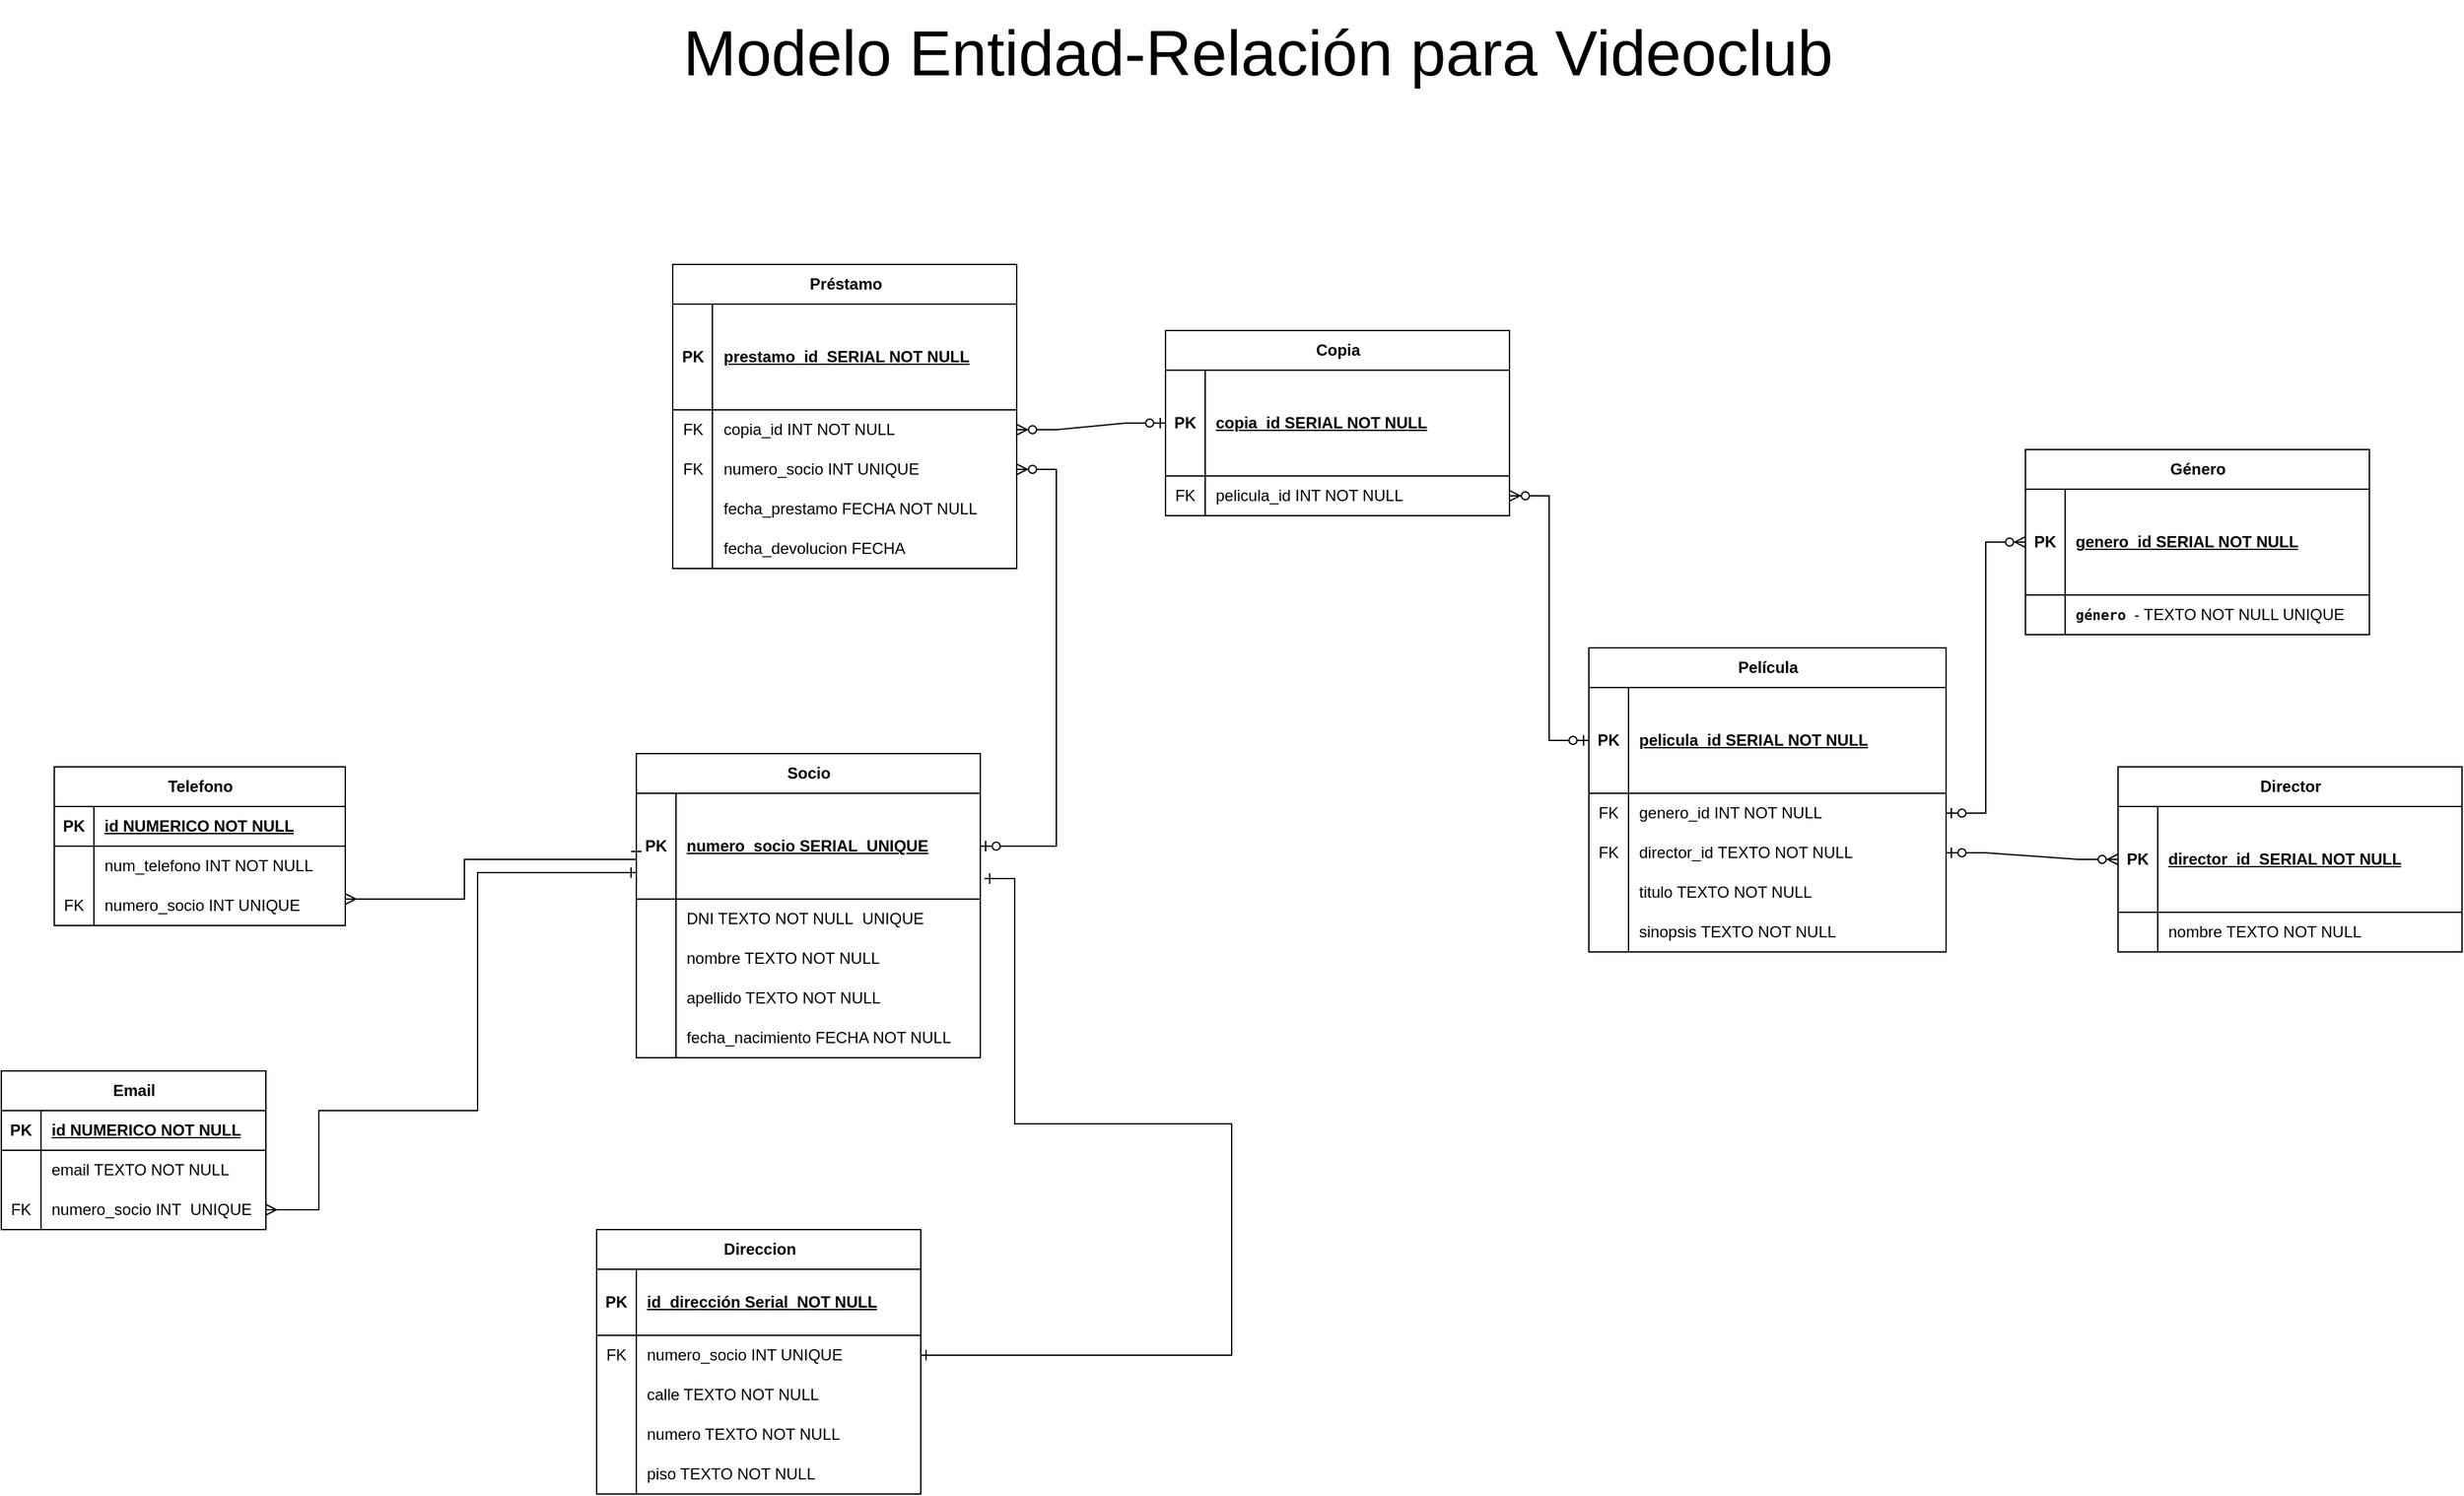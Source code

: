 <mxfile version="23.1.5" type="device">
  <diagram name="Página-1" id="TKEIu5hUBgyX-HI3wV9b">
    <mxGraphModel dx="2093" dy="1613" grid="1" gridSize="10" guides="1" tooltips="1" connect="1" arrows="1" fold="1" page="1" pageScale="1" pageWidth="980" pageHeight="690" math="0" shadow="0">
      <root>
        <mxCell id="0" />
        <mxCell id="1" parent="0" />
        <mxCell id="HiPH0nGpohAQIVjPt-Dl-215" value="Direccion" style="shape=table;startSize=30;container=1;collapsible=1;childLayout=tableLayout;fixedRows=1;rowLines=0;fontStyle=1;align=center;resizeLast=1;html=1;movable=1;resizable=1;rotatable=1;deletable=1;editable=1;locked=0;connectable=1;" vertex="1" parent="1">
          <mxGeometry x="490" y="900" width="245" height="200" as="geometry" />
        </mxCell>
        <mxCell id="HiPH0nGpohAQIVjPt-Dl-216" value="" style="shape=tableRow;horizontal=0;startSize=0;swimlaneHead=0;swimlaneBody=0;fillColor=none;collapsible=0;dropTarget=0;points=[[0,0.5],[1,0.5]];portConstraint=eastwest;top=0;left=0;right=0;bottom=1;" vertex="1" parent="HiPH0nGpohAQIVjPt-Dl-215">
          <mxGeometry y="30" width="245" height="50" as="geometry" />
        </mxCell>
        <mxCell id="HiPH0nGpohAQIVjPt-Dl-217" value="PK" style="shape=partialRectangle;connectable=0;fillColor=none;top=0;left=0;bottom=0;right=0;fontStyle=1;overflow=hidden;whiteSpace=wrap;html=1;" vertex="1" parent="HiPH0nGpohAQIVjPt-Dl-216">
          <mxGeometry width="30" height="50" as="geometry">
            <mxRectangle width="30" height="50" as="alternateBounds" />
          </mxGeometry>
        </mxCell>
        <mxCell id="HiPH0nGpohAQIVjPt-Dl-218" value="id_dirección Serial&amp;nbsp; NOT NULL" style="shape=partialRectangle;connectable=0;fillColor=none;top=0;left=0;bottom=0;right=0;align=left;spacingLeft=6;fontStyle=5;overflow=hidden;whiteSpace=wrap;html=1;" vertex="1" parent="HiPH0nGpohAQIVjPt-Dl-216">
          <mxGeometry x="30" width="215" height="50" as="geometry">
            <mxRectangle width="215" height="50" as="alternateBounds" />
          </mxGeometry>
        </mxCell>
        <mxCell id="HiPH0nGpohAQIVjPt-Dl-219" value="" style="shape=tableRow;horizontal=0;startSize=0;swimlaneHead=0;swimlaneBody=0;fillColor=none;collapsible=0;dropTarget=0;points=[[0,0.5],[1,0.5]];portConstraint=eastwest;top=0;left=0;right=0;bottom=0;" vertex="1" parent="HiPH0nGpohAQIVjPt-Dl-215">
          <mxGeometry y="80" width="245" height="30" as="geometry" />
        </mxCell>
        <mxCell id="HiPH0nGpohAQIVjPt-Dl-220" value="FK" style="shape=partialRectangle;connectable=0;fillColor=none;top=0;left=0;bottom=0;right=0;editable=1;overflow=hidden;whiteSpace=wrap;html=1;" vertex="1" parent="HiPH0nGpohAQIVjPt-Dl-219">
          <mxGeometry width="30" height="30" as="geometry">
            <mxRectangle width="30" height="30" as="alternateBounds" />
          </mxGeometry>
        </mxCell>
        <mxCell id="HiPH0nGpohAQIVjPt-Dl-221" value="numero_socio INT UNIQUE" style="shape=partialRectangle;connectable=0;fillColor=none;top=0;left=0;bottom=0;right=0;align=left;spacingLeft=6;overflow=hidden;whiteSpace=wrap;html=1;" vertex="1" parent="HiPH0nGpohAQIVjPt-Dl-219">
          <mxGeometry x="30" width="215" height="30" as="geometry">
            <mxRectangle width="215" height="30" as="alternateBounds" />
          </mxGeometry>
        </mxCell>
        <mxCell id="HiPH0nGpohAQIVjPt-Dl-222" value="" style="shape=tableRow;horizontal=0;startSize=0;swimlaneHead=0;swimlaneBody=0;fillColor=none;collapsible=0;dropTarget=0;points=[[0,0.5],[1,0.5]];portConstraint=eastwest;top=0;left=0;right=0;bottom=0;" vertex="1" parent="HiPH0nGpohAQIVjPt-Dl-215">
          <mxGeometry y="110" width="245" height="30" as="geometry" />
        </mxCell>
        <mxCell id="HiPH0nGpohAQIVjPt-Dl-223" value="" style="shape=partialRectangle;connectable=0;fillColor=none;top=0;left=0;bottom=0;right=0;editable=1;overflow=hidden;whiteSpace=wrap;html=1;" vertex="1" parent="HiPH0nGpohAQIVjPt-Dl-222">
          <mxGeometry width="30" height="30" as="geometry">
            <mxRectangle width="30" height="30" as="alternateBounds" />
          </mxGeometry>
        </mxCell>
        <mxCell id="HiPH0nGpohAQIVjPt-Dl-224" value="calle TEXTO NOT NULL" style="shape=partialRectangle;connectable=0;fillColor=none;top=0;left=0;bottom=0;right=0;align=left;spacingLeft=6;overflow=hidden;whiteSpace=wrap;html=1;" vertex="1" parent="HiPH0nGpohAQIVjPt-Dl-222">
          <mxGeometry x="30" width="215" height="30" as="geometry">
            <mxRectangle width="215" height="30" as="alternateBounds" />
          </mxGeometry>
        </mxCell>
        <mxCell id="HiPH0nGpohAQIVjPt-Dl-225" value="" style="shape=tableRow;horizontal=0;startSize=0;swimlaneHead=0;swimlaneBody=0;fillColor=none;collapsible=0;dropTarget=0;points=[[0,0.5],[1,0.5]];portConstraint=eastwest;top=0;left=0;right=0;bottom=0;" vertex="1" parent="HiPH0nGpohAQIVjPt-Dl-215">
          <mxGeometry y="140" width="245" height="30" as="geometry" />
        </mxCell>
        <mxCell id="HiPH0nGpohAQIVjPt-Dl-226" value="" style="shape=partialRectangle;connectable=0;fillColor=none;top=0;left=0;bottom=0;right=0;editable=1;overflow=hidden;whiteSpace=wrap;html=1;" vertex="1" parent="HiPH0nGpohAQIVjPt-Dl-225">
          <mxGeometry width="30" height="30" as="geometry">
            <mxRectangle width="30" height="30" as="alternateBounds" />
          </mxGeometry>
        </mxCell>
        <mxCell id="HiPH0nGpohAQIVjPt-Dl-227" value="numero TEXTO NOT NULL" style="shape=partialRectangle;connectable=0;fillColor=none;top=0;left=0;bottom=0;right=0;align=left;spacingLeft=6;overflow=hidden;whiteSpace=wrap;html=1;" vertex="1" parent="HiPH0nGpohAQIVjPt-Dl-225">
          <mxGeometry x="30" width="215" height="30" as="geometry">
            <mxRectangle width="215" height="30" as="alternateBounds" />
          </mxGeometry>
        </mxCell>
        <mxCell id="HiPH0nGpohAQIVjPt-Dl-228" value="" style="shape=tableRow;horizontal=0;startSize=0;swimlaneHead=0;swimlaneBody=0;fillColor=none;collapsible=0;dropTarget=0;points=[[0,0.5],[1,0.5]];portConstraint=eastwest;top=0;left=0;right=0;bottom=0;" vertex="1" parent="HiPH0nGpohAQIVjPt-Dl-215">
          <mxGeometry y="170" width="245" height="30" as="geometry" />
        </mxCell>
        <mxCell id="HiPH0nGpohAQIVjPt-Dl-229" value="" style="shape=partialRectangle;connectable=0;fillColor=none;top=0;left=0;bottom=0;right=0;editable=1;overflow=hidden;whiteSpace=wrap;html=1;" vertex="1" parent="HiPH0nGpohAQIVjPt-Dl-228">
          <mxGeometry width="30" height="30" as="geometry">
            <mxRectangle width="30" height="30" as="alternateBounds" />
          </mxGeometry>
        </mxCell>
        <mxCell id="HiPH0nGpohAQIVjPt-Dl-230" value="piso TEXTO NOT NULL" style="shape=partialRectangle;connectable=0;fillColor=none;top=0;left=0;bottom=0;right=0;align=left;spacingLeft=6;overflow=hidden;whiteSpace=wrap;html=1;" vertex="1" parent="HiPH0nGpohAQIVjPt-Dl-228">
          <mxGeometry x="30" width="215" height="30" as="geometry">
            <mxRectangle width="215" height="30" as="alternateBounds" />
          </mxGeometry>
        </mxCell>
        <mxCell id="HiPH0nGpohAQIVjPt-Dl-231" value="Película" style="shape=table;startSize=30;container=1;collapsible=1;childLayout=tableLayout;fixedRows=1;rowLines=0;fontStyle=1;align=center;resizeLast=1;html=1;" vertex="1" parent="1">
          <mxGeometry x="1240" y="460" width="270" height="230" as="geometry" />
        </mxCell>
        <mxCell id="HiPH0nGpohAQIVjPt-Dl-232" value="" style="shape=tableRow;horizontal=0;startSize=0;swimlaneHead=0;swimlaneBody=0;fillColor=none;collapsible=0;dropTarget=0;points=[[0,0.5],[1,0.5]];portConstraint=eastwest;top=0;left=0;right=0;bottom=1;" vertex="1" parent="HiPH0nGpohAQIVjPt-Dl-231">
          <mxGeometry y="30" width="270" height="80" as="geometry" />
        </mxCell>
        <mxCell id="HiPH0nGpohAQIVjPt-Dl-233" value="PK" style="shape=partialRectangle;connectable=0;fillColor=none;top=0;left=0;bottom=0;right=0;fontStyle=1;overflow=hidden;whiteSpace=wrap;html=1;" vertex="1" parent="HiPH0nGpohAQIVjPt-Dl-232">
          <mxGeometry width="30" height="80" as="geometry">
            <mxRectangle width="30" height="80" as="alternateBounds" />
          </mxGeometry>
        </mxCell>
        <mxCell id="HiPH0nGpohAQIVjPt-Dl-234" value="pelicula_id&amp;nbsp;SERIAL NOT NULL" style="shape=partialRectangle;connectable=0;fillColor=none;top=0;left=0;bottom=0;right=0;align=left;spacingLeft=6;fontStyle=5;overflow=hidden;whiteSpace=wrap;html=1;" vertex="1" parent="HiPH0nGpohAQIVjPt-Dl-232">
          <mxGeometry x="30" width="240" height="80" as="geometry">
            <mxRectangle width="240" height="80" as="alternateBounds" />
          </mxGeometry>
        </mxCell>
        <mxCell id="HiPH0nGpohAQIVjPt-Dl-235" value="" style="shape=tableRow;horizontal=0;startSize=0;swimlaneHead=0;swimlaneBody=0;fillColor=none;collapsible=0;dropTarget=0;points=[[0,0.5],[1,0.5]];portConstraint=eastwest;top=0;left=0;right=0;bottom=0;" vertex="1" parent="HiPH0nGpohAQIVjPt-Dl-231">
          <mxGeometry y="110" width="270" height="30" as="geometry" />
        </mxCell>
        <mxCell id="HiPH0nGpohAQIVjPt-Dl-236" value="FK" style="shape=partialRectangle;connectable=0;fillColor=none;top=0;left=0;bottom=0;right=0;editable=1;overflow=hidden;whiteSpace=wrap;html=1;" vertex="1" parent="HiPH0nGpohAQIVjPt-Dl-235">
          <mxGeometry width="30" height="30" as="geometry">
            <mxRectangle width="30" height="30" as="alternateBounds" />
          </mxGeometry>
        </mxCell>
        <mxCell id="HiPH0nGpohAQIVjPt-Dl-237" value="genero_id INT NOT NULL&amp;nbsp;" style="shape=partialRectangle;connectable=0;fillColor=none;top=0;left=0;bottom=0;right=0;align=left;spacingLeft=6;overflow=hidden;whiteSpace=wrap;html=1;" vertex="1" parent="HiPH0nGpohAQIVjPt-Dl-235">
          <mxGeometry x="30" width="240" height="30" as="geometry">
            <mxRectangle width="240" height="30" as="alternateBounds" />
          </mxGeometry>
        </mxCell>
        <mxCell id="HiPH0nGpohAQIVjPt-Dl-238" value="" style="shape=tableRow;horizontal=0;startSize=0;swimlaneHead=0;swimlaneBody=0;fillColor=none;collapsible=0;dropTarget=0;points=[[0,0.5],[1,0.5]];portConstraint=eastwest;top=0;left=0;right=0;bottom=0;" vertex="1" parent="HiPH0nGpohAQIVjPt-Dl-231">
          <mxGeometry y="140" width="270" height="30" as="geometry" />
        </mxCell>
        <mxCell id="HiPH0nGpohAQIVjPt-Dl-239" value="FK" style="shape=partialRectangle;connectable=0;fillColor=none;top=0;left=0;bottom=0;right=0;editable=1;overflow=hidden;whiteSpace=wrap;html=1;" vertex="1" parent="HiPH0nGpohAQIVjPt-Dl-238">
          <mxGeometry width="30" height="30" as="geometry">
            <mxRectangle width="30" height="30" as="alternateBounds" />
          </mxGeometry>
        </mxCell>
        <mxCell id="HiPH0nGpohAQIVjPt-Dl-240" value="director_id&amp;nbsp;TEXTO NOT NULL" style="shape=partialRectangle;connectable=0;fillColor=none;top=0;left=0;bottom=0;right=0;align=left;spacingLeft=6;overflow=hidden;whiteSpace=wrap;html=1;" vertex="1" parent="HiPH0nGpohAQIVjPt-Dl-238">
          <mxGeometry x="30" width="240" height="30" as="geometry">
            <mxRectangle width="240" height="30" as="alternateBounds" />
          </mxGeometry>
        </mxCell>
        <mxCell id="HiPH0nGpohAQIVjPt-Dl-241" value="" style="shape=tableRow;horizontal=0;startSize=0;swimlaneHead=0;swimlaneBody=0;fillColor=none;collapsible=0;dropTarget=0;points=[[0,0.5],[1,0.5]];portConstraint=eastwest;top=0;left=0;right=0;bottom=0;" vertex="1" parent="HiPH0nGpohAQIVjPt-Dl-231">
          <mxGeometry y="170" width="270" height="30" as="geometry" />
        </mxCell>
        <mxCell id="HiPH0nGpohAQIVjPt-Dl-242" value="" style="shape=partialRectangle;connectable=0;fillColor=none;top=0;left=0;bottom=0;right=0;editable=1;overflow=hidden;whiteSpace=wrap;html=1;" vertex="1" parent="HiPH0nGpohAQIVjPt-Dl-241">
          <mxGeometry width="30" height="30" as="geometry">
            <mxRectangle width="30" height="30" as="alternateBounds" />
          </mxGeometry>
        </mxCell>
        <mxCell id="HiPH0nGpohAQIVjPt-Dl-243" value="titulo TEXTO NOT NULL" style="shape=partialRectangle;connectable=0;fillColor=none;top=0;left=0;bottom=0;right=0;align=left;spacingLeft=6;overflow=hidden;whiteSpace=wrap;html=1;" vertex="1" parent="HiPH0nGpohAQIVjPt-Dl-241">
          <mxGeometry x="30" width="240" height="30" as="geometry">
            <mxRectangle width="240" height="30" as="alternateBounds" />
          </mxGeometry>
        </mxCell>
        <mxCell id="HiPH0nGpohAQIVjPt-Dl-323" value="" style="shape=tableRow;horizontal=0;startSize=0;swimlaneHead=0;swimlaneBody=0;fillColor=none;collapsible=0;dropTarget=0;points=[[0,0.5],[1,0.5]];portConstraint=eastwest;top=0;left=0;right=0;bottom=0;" vertex="1" parent="HiPH0nGpohAQIVjPt-Dl-231">
          <mxGeometry y="200" width="270" height="30" as="geometry" />
        </mxCell>
        <mxCell id="HiPH0nGpohAQIVjPt-Dl-324" value="" style="shape=partialRectangle;connectable=0;fillColor=none;top=0;left=0;bottom=0;right=0;editable=1;overflow=hidden;whiteSpace=wrap;html=1;" vertex="1" parent="HiPH0nGpohAQIVjPt-Dl-323">
          <mxGeometry width="30" height="30" as="geometry">
            <mxRectangle width="30" height="30" as="alternateBounds" />
          </mxGeometry>
        </mxCell>
        <mxCell id="HiPH0nGpohAQIVjPt-Dl-325" value="sinopsis&amp;nbsp;TEXTO NOT NULL" style="shape=partialRectangle;connectable=0;fillColor=none;top=0;left=0;bottom=0;right=0;align=left;spacingLeft=6;overflow=hidden;whiteSpace=wrap;html=1;" vertex="1" parent="HiPH0nGpohAQIVjPt-Dl-323">
          <mxGeometry x="30" width="240" height="30" as="geometry">
            <mxRectangle width="240" height="30" as="alternateBounds" />
          </mxGeometry>
        </mxCell>
        <mxCell id="HiPH0nGpohAQIVjPt-Dl-244" value="Copia" style="shape=table;startSize=30;container=1;collapsible=1;childLayout=tableLayout;fixedRows=1;rowLines=0;fontStyle=1;align=center;resizeLast=1;html=1;" vertex="1" parent="1">
          <mxGeometry x="920" y="220" width="260" height="140" as="geometry" />
        </mxCell>
        <mxCell id="HiPH0nGpohAQIVjPt-Dl-245" value="" style="shape=tableRow;horizontal=0;startSize=0;swimlaneHead=0;swimlaneBody=0;fillColor=none;collapsible=0;dropTarget=0;points=[[0,0.5],[1,0.5]];portConstraint=eastwest;top=0;left=0;right=0;bottom=1;" vertex="1" parent="HiPH0nGpohAQIVjPt-Dl-244">
          <mxGeometry y="30" width="260" height="80" as="geometry" />
        </mxCell>
        <mxCell id="HiPH0nGpohAQIVjPt-Dl-246" value="PK" style="shape=partialRectangle;connectable=0;fillColor=none;top=0;left=0;bottom=0;right=0;fontStyle=1;overflow=hidden;whiteSpace=wrap;html=1;" vertex="1" parent="HiPH0nGpohAQIVjPt-Dl-245">
          <mxGeometry width="30" height="80" as="geometry">
            <mxRectangle width="30" height="80" as="alternateBounds" />
          </mxGeometry>
        </mxCell>
        <mxCell id="HiPH0nGpohAQIVjPt-Dl-247" value="copia_id SERIAL NOT NULL" style="shape=partialRectangle;connectable=0;fillColor=none;top=0;left=0;bottom=0;right=0;align=left;spacingLeft=6;fontStyle=5;overflow=hidden;whiteSpace=wrap;html=1;" vertex="1" parent="HiPH0nGpohAQIVjPt-Dl-245">
          <mxGeometry x="30" width="230" height="80" as="geometry">
            <mxRectangle width="230" height="80" as="alternateBounds" />
          </mxGeometry>
        </mxCell>
        <mxCell id="HiPH0nGpohAQIVjPt-Dl-248" value="" style="shape=tableRow;horizontal=0;startSize=0;swimlaneHead=0;swimlaneBody=0;fillColor=none;collapsible=0;dropTarget=0;points=[[0,0.5],[1,0.5]];portConstraint=eastwest;top=0;left=0;right=0;bottom=0;" vertex="1" parent="HiPH0nGpohAQIVjPt-Dl-244">
          <mxGeometry y="110" width="260" height="30" as="geometry" />
        </mxCell>
        <mxCell id="HiPH0nGpohAQIVjPt-Dl-249" value="FK" style="shape=partialRectangle;connectable=0;fillColor=none;top=0;left=0;bottom=0;right=0;editable=1;overflow=hidden;whiteSpace=wrap;html=1;" vertex="1" parent="HiPH0nGpohAQIVjPt-Dl-248">
          <mxGeometry width="30" height="30" as="geometry">
            <mxRectangle width="30" height="30" as="alternateBounds" />
          </mxGeometry>
        </mxCell>
        <mxCell id="HiPH0nGpohAQIVjPt-Dl-250" value="pelicula_id INT NOT NULL" style="shape=partialRectangle;connectable=0;fillColor=none;top=0;left=0;bottom=0;right=0;align=left;spacingLeft=6;overflow=hidden;whiteSpace=wrap;html=1;" vertex="1" parent="HiPH0nGpohAQIVjPt-Dl-248">
          <mxGeometry x="30" width="230" height="30" as="geometry">
            <mxRectangle width="230" height="30" as="alternateBounds" />
          </mxGeometry>
        </mxCell>
        <mxCell id="HiPH0nGpohAQIVjPt-Dl-257" value="Préstamo" style="shape=table;startSize=30;container=1;collapsible=1;childLayout=tableLayout;fixedRows=1;rowLines=0;fontStyle=1;align=center;resizeLast=1;html=1;" vertex="1" parent="1">
          <mxGeometry x="547.5" y="170" width="260" height="230" as="geometry" />
        </mxCell>
        <mxCell id="HiPH0nGpohAQIVjPt-Dl-258" value="" style="shape=tableRow;horizontal=0;startSize=0;swimlaneHead=0;swimlaneBody=0;fillColor=none;collapsible=0;dropTarget=0;points=[[0,0.5],[1,0.5]];portConstraint=eastwest;top=0;left=0;right=0;bottom=1;" vertex="1" parent="HiPH0nGpohAQIVjPt-Dl-257">
          <mxGeometry y="30" width="260" height="80" as="geometry" />
        </mxCell>
        <mxCell id="HiPH0nGpohAQIVjPt-Dl-259" value="PK" style="shape=partialRectangle;connectable=0;fillColor=none;top=0;left=0;bottom=0;right=0;fontStyle=1;overflow=hidden;whiteSpace=wrap;html=1;" vertex="1" parent="HiPH0nGpohAQIVjPt-Dl-258">
          <mxGeometry width="30" height="80" as="geometry">
            <mxRectangle width="30" height="80" as="alternateBounds" />
          </mxGeometry>
        </mxCell>
        <mxCell id="HiPH0nGpohAQIVjPt-Dl-260" value="prestamo_id&amp;nbsp; SERIAL NOT NULL" style="shape=partialRectangle;connectable=0;fillColor=none;top=0;left=0;bottom=0;right=0;align=left;spacingLeft=6;fontStyle=5;overflow=hidden;whiteSpace=wrap;html=1;" vertex="1" parent="HiPH0nGpohAQIVjPt-Dl-258">
          <mxGeometry x="30" width="230" height="80" as="geometry">
            <mxRectangle width="230" height="80" as="alternateBounds" />
          </mxGeometry>
        </mxCell>
        <mxCell id="HiPH0nGpohAQIVjPt-Dl-261" value="" style="shape=tableRow;horizontal=0;startSize=0;swimlaneHead=0;swimlaneBody=0;fillColor=none;collapsible=0;dropTarget=0;points=[[0,0.5],[1,0.5]];portConstraint=eastwest;top=0;left=0;right=0;bottom=0;" vertex="1" parent="HiPH0nGpohAQIVjPt-Dl-257">
          <mxGeometry y="110" width="260" height="30" as="geometry" />
        </mxCell>
        <mxCell id="HiPH0nGpohAQIVjPt-Dl-262" value="FK" style="shape=partialRectangle;connectable=0;fillColor=none;top=0;left=0;bottom=0;right=0;editable=1;overflow=hidden;whiteSpace=wrap;html=1;" vertex="1" parent="HiPH0nGpohAQIVjPt-Dl-261">
          <mxGeometry width="30" height="30" as="geometry">
            <mxRectangle width="30" height="30" as="alternateBounds" />
          </mxGeometry>
        </mxCell>
        <mxCell id="HiPH0nGpohAQIVjPt-Dl-263" value="copia_id&amp;nbsp;INT NOT NULL&amp;nbsp;" style="shape=partialRectangle;connectable=0;fillColor=none;top=0;left=0;bottom=0;right=0;align=left;spacingLeft=6;overflow=hidden;whiteSpace=wrap;html=1;" vertex="1" parent="HiPH0nGpohAQIVjPt-Dl-261">
          <mxGeometry x="30" width="230" height="30" as="geometry">
            <mxRectangle width="230" height="30" as="alternateBounds" />
          </mxGeometry>
        </mxCell>
        <mxCell id="HiPH0nGpohAQIVjPt-Dl-264" value="" style="shape=tableRow;horizontal=0;startSize=0;swimlaneHead=0;swimlaneBody=0;fillColor=none;collapsible=0;dropTarget=0;points=[[0,0.5],[1,0.5]];portConstraint=eastwest;top=0;left=0;right=0;bottom=0;" vertex="1" parent="HiPH0nGpohAQIVjPt-Dl-257">
          <mxGeometry y="140" width="260" height="30" as="geometry" />
        </mxCell>
        <mxCell id="HiPH0nGpohAQIVjPt-Dl-265" value="FK" style="shape=partialRectangle;connectable=0;fillColor=none;top=0;left=0;bottom=0;right=0;editable=1;overflow=hidden;whiteSpace=wrap;html=1;" vertex="1" parent="HiPH0nGpohAQIVjPt-Dl-264">
          <mxGeometry width="30" height="30" as="geometry">
            <mxRectangle width="30" height="30" as="alternateBounds" />
          </mxGeometry>
        </mxCell>
        <mxCell id="HiPH0nGpohAQIVjPt-Dl-266" value="numero_socio INT UNIQUE" style="shape=partialRectangle;connectable=0;fillColor=none;top=0;left=0;bottom=0;right=0;align=left;spacingLeft=6;overflow=hidden;whiteSpace=wrap;html=1;" vertex="1" parent="HiPH0nGpohAQIVjPt-Dl-264">
          <mxGeometry x="30" width="230" height="30" as="geometry">
            <mxRectangle width="230" height="30" as="alternateBounds" />
          </mxGeometry>
        </mxCell>
        <mxCell id="HiPH0nGpohAQIVjPt-Dl-267" value="" style="shape=tableRow;horizontal=0;startSize=0;swimlaneHead=0;swimlaneBody=0;fillColor=none;collapsible=0;dropTarget=0;points=[[0,0.5],[1,0.5]];portConstraint=eastwest;top=0;left=0;right=0;bottom=0;" vertex="1" parent="HiPH0nGpohAQIVjPt-Dl-257">
          <mxGeometry y="170" width="260" height="30" as="geometry" />
        </mxCell>
        <mxCell id="HiPH0nGpohAQIVjPt-Dl-268" value="" style="shape=partialRectangle;connectable=0;fillColor=none;top=0;left=0;bottom=0;right=0;editable=1;overflow=hidden;whiteSpace=wrap;html=1;" vertex="1" parent="HiPH0nGpohAQIVjPt-Dl-267">
          <mxGeometry width="30" height="30" as="geometry">
            <mxRectangle width="30" height="30" as="alternateBounds" />
          </mxGeometry>
        </mxCell>
        <mxCell id="HiPH0nGpohAQIVjPt-Dl-269" value="fecha_prestamo FECHA NOT NULL&amp;nbsp;" style="shape=partialRectangle;connectable=0;fillColor=none;top=0;left=0;bottom=0;right=0;align=left;spacingLeft=6;overflow=hidden;whiteSpace=wrap;html=1;" vertex="1" parent="HiPH0nGpohAQIVjPt-Dl-267">
          <mxGeometry x="30" width="230" height="30" as="geometry">
            <mxRectangle width="230" height="30" as="alternateBounds" />
          </mxGeometry>
        </mxCell>
        <mxCell id="HiPH0nGpohAQIVjPt-Dl-335" value="" style="shape=tableRow;horizontal=0;startSize=0;swimlaneHead=0;swimlaneBody=0;fillColor=none;collapsible=0;dropTarget=0;points=[[0,0.5],[1,0.5]];portConstraint=eastwest;top=0;left=0;right=0;bottom=0;" vertex="1" parent="HiPH0nGpohAQIVjPt-Dl-257">
          <mxGeometry y="200" width="260" height="30" as="geometry" />
        </mxCell>
        <mxCell id="HiPH0nGpohAQIVjPt-Dl-336" value="" style="shape=partialRectangle;connectable=0;fillColor=none;top=0;left=0;bottom=0;right=0;editable=1;overflow=hidden;whiteSpace=wrap;html=1;" vertex="1" parent="HiPH0nGpohAQIVjPt-Dl-335">
          <mxGeometry width="30" height="30" as="geometry">
            <mxRectangle width="30" height="30" as="alternateBounds" />
          </mxGeometry>
        </mxCell>
        <mxCell id="HiPH0nGpohAQIVjPt-Dl-337" value="fecha_devolucion FECHA&amp;nbsp;&amp;nbsp;" style="shape=partialRectangle;connectable=0;fillColor=none;top=0;left=0;bottom=0;right=0;align=left;spacingLeft=6;overflow=hidden;whiteSpace=wrap;html=1;" vertex="1" parent="HiPH0nGpohAQIVjPt-Dl-335">
          <mxGeometry x="30" width="230" height="30" as="geometry">
            <mxRectangle width="230" height="30" as="alternateBounds" />
          </mxGeometry>
        </mxCell>
        <mxCell id="HiPH0nGpohAQIVjPt-Dl-270" value="Género" style="shape=table;startSize=30;container=1;collapsible=1;childLayout=tableLayout;fixedRows=1;rowLines=0;fontStyle=1;align=center;resizeLast=1;html=1;rotation=0;" vertex="1" parent="1">
          <mxGeometry x="1570" y="310" width="260" height="140" as="geometry" />
        </mxCell>
        <mxCell id="HiPH0nGpohAQIVjPt-Dl-271" value="" style="shape=tableRow;horizontal=0;startSize=0;swimlaneHead=0;swimlaneBody=0;fillColor=none;collapsible=0;dropTarget=0;points=[[0,0.5],[1,0.5]];portConstraint=eastwest;top=0;left=0;right=0;bottom=1;" vertex="1" parent="HiPH0nGpohAQIVjPt-Dl-270">
          <mxGeometry y="30" width="260" height="80" as="geometry" />
        </mxCell>
        <mxCell id="HiPH0nGpohAQIVjPt-Dl-272" value="PK" style="shape=partialRectangle;connectable=0;fillColor=none;top=0;left=0;bottom=0;right=0;fontStyle=1;overflow=hidden;whiteSpace=wrap;html=1;" vertex="1" parent="HiPH0nGpohAQIVjPt-Dl-271">
          <mxGeometry width="30" height="80" as="geometry">
            <mxRectangle width="30" height="80" as="alternateBounds" />
          </mxGeometry>
        </mxCell>
        <mxCell id="HiPH0nGpohAQIVjPt-Dl-273" value="genero_id SERIAL NOT NULL" style="shape=partialRectangle;connectable=0;fillColor=none;top=0;left=0;bottom=0;right=0;align=left;spacingLeft=6;fontStyle=5;overflow=hidden;whiteSpace=wrap;html=1;" vertex="1" parent="HiPH0nGpohAQIVjPt-Dl-271">
          <mxGeometry x="30" width="230" height="80" as="geometry">
            <mxRectangle width="230" height="80" as="alternateBounds" />
          </mxGeometry>
        </mxCell>
        <mxCell id="HiPH0nGpohAQIVjPt-Dl-274" value="" style="shape=tableRow;horizontal=0;startSize=0;swimlaneHead=0;swimlaneBody=0;fillColor=none;collapsible=0;dropTarget=0;points=[[0,0.5],[1,0.5]];portConstraint=eastwest;top=0;left=0;right=0;bottom=0;" vertex="1" parent="HiPH0nGpohAQIVjPt-Dl-270">
          <mxGeometry y="110" width="260" height="30" as="geometry" />
        </mxCell>
        <mxCell id="HiPH0nGpohAQIVjPt-Dl-275" value="" style="shape=partialRectangle;connectable=0;fillColor=none;top=0;left=0;bottom=0;right=0;editable=1;overflow=hidden;whiteSpace=wrap;html=1;" vertex="1" parent="HiPH0nGpohAQIVjPt-Dl-274">
          <mxGeometry width="30" height="30" as="geometry">
            <mxRectangle width="30" height="30" as="alternateBounds" />
          </mxGeometry>
        </mxCell>
        <mxCell id="HiPH0nGpohAQIVjPt-Dl-276" value="&lt;font face=&quot;Söhne Mono, Monaco, Andale Mono, Ubuntu Mono, monospace&quot; color=&quot;#0d0d0d&quot;&gt;&lt;span style=&quot;font-size: 10.5px; background-color: rgb(255, 255, 255);&quot;&gt;&lt;b&gt;género&amp;nbsp;&lt;/b&gt;&lt;/span&gt;&lt;/font&gt;- TEXTO NOT NULL UNIQUE" style="shape=partialRectangle;connectable=0;fillColor=none;top=0;left=0;bottom=0;right=0;align=left;spacingLeft=6;overflow=hidden;whiteSpace=wrap;html=1;" vertex="1" parent="HiPH0nGpohAQIVjPt-Dl-274">
          <mxGeometry x="30" width="230" height="30" as="geometry">
            <mxRectangle width="230" height="30" as="alternateBounds" />
          </mxGeometry>
        </mxCell>
        <mxCell id="HiPH0nGpohAQIVjPt-Dl-284" value="Director" style="shape=table;startSize=30;container=1;collapsible=1;childLayout=tableLayout;fixedRows=1;rowLines=0;fontStyle=1;align=center;resizeLast=1;html=1;" vertex="1" parent="1">
          <mxGeometry x="1640" y="550" width="260" height="140" as="geometry" />
        </mxCell>
        <mxCell id="HiPH0nGpohAQIVjPt-Dl-285" value="" style="shape=tableRow;horizontal=0;startSize=0;swimlaneHead=0;swimlaneBody=0;fillColor=none;collapsible=0;dropTarget=0;points=[[0,0.5],[1,0.5]];portConstraint=eastwest;top=0;left=0;right=0;bottom=1;" vertex="1" parent="HiPH0nGpohAQIVjPt-Dl-284">
          <mxGeometry y="30" width="260" height="80" as="geometry" />
        </mxCell>
        <mxCell id="HiPH0nGpohAQIVjPt-Dl-286" value="PK" style="shape=partialRectangle;connectable=0;fillColor=none;top=0;left=0;bottom=0;right=0;fontStyle=1;overflow=hidden;whiteSpace=wrap;html=1;" vertex="1" parent="HiPH0nGpohAQIVjPt-Dl-285">
          <mxGeometry width="30" height="80" as="geometry">
            <mxRectangle width="30" height="80" as="alternateBounds" />
          </mxGeometry>
        </mxCell>
        <mxCell id="HiPH0nGpohAQIVjPt-Dl-287" value="director_id&amp;nbsp; SERIAL NOT NULL" style="shape=partialRectangle;connectable=0;fillColor=none;top=0;left=0;bottom=0;right=0;align=left;spacingLeft=6;fontStyle=5;overflow=hidden;whiteSpace=wrap;html=1;" vertex="1" parent="HiPH0nGpohAQIVjPt-Dl-285">
          <mxGeometry x="30" width="230" height="80" as="geometry">
            <mxRectangle width="230" height="80" as="alternateBounds" />
          </mxGeometry>
        </mxCell>
        <mxCell id="HiPH0nGpohAQIVjPt-Dl-291" value="" style="shape=tableRow;horizontal=0;startSize=0;swimlaneHead=0;swimlaneBody=0;fillColor=none;collapsible=0;dropTarget=0;points=[[0,0.5],[1,0.5]];portConstraint=eastwest;top=0;left=0;right=0;bottom=0;" vertex="1" parent="HiPH0nGpohAQIVjPt-Dl-284">
          <mxGeometry y="110" width="260" height="30" as="geometry" />
        </mxCell>
        <mxCell id="HiPH0nGpohAQIVjPt-Dl-292" value="" style="shape=partialRectangle;connectable=0;fillColor=none;top=0;left=0;bottom=0;right=0;editable=1;overflow=hidden;whiteSpace=wrap;html=1;" vertex="1" parent="HiPH0nGpohAQIVjPt-Dl-291">
          <mxGeometry width="30" height="30" as="geometry">
            <mxRectangle width="30" height="30" as="alternateBounds" />
          </mxGeometry>
        </mxCell>
        <mxCell id="HiPH0nGpohAQIVjPt-Dl-293" value="nombre TEXTO NOT NULL" style="shape=partialRectangle;connectable=0;fillColor=none;top=0;left=0;bottom=0;right=0;align=left;spacingLeft=6;overflow=hidden;whiteSpace=wrap;html=1;" vertex="1" parent="HiPH0nGpohAQIVjPt-Dl-291">
          <mxGeometry x="30" width="230" height="30" as="geometry">
            <mxRectangle width="230" height="30" as="alternateBounds" />
          </mxGeometry>
        </mxCell>
        <mxCell id="HiPH0nGpohAQIVjPt-Dl-297" value="" style="shape=tableRow;horizontal=0;startSize=0;swimlaneHead=0;swimlaneBody=0;fillColor=none;collapsible=0;dropTarget=0;points=[[0,0.5],[1,0.5]];portConstraint=eastwest;top=0;left=0;right=0;bottom=0;" vertex="1" parent="1">
          <mxGeometry x="490" y="780" width="260" height="30" as="geometry" />
        </mxCell>
        <mxCell id="HiPH0nGpohAQIVjPt-Dl-298" value="" style="shape=partialRectangle;connectable=0;fillColor=none;top=0;left=0;bottom=0;right=0;editable=1;overflow=hidden;whiteSpace=wrap;html=1;" vertex="1" parent="HiPH0nGpohAQIVjPt-Dl-297">
          <mxGeometry width="30" height="30" as="geometry">
            <mxRectangle width="30" height="30" as="alternateBounds" />
          </mxGeometry>
        </mxCell>
        <mxCell id="HiPH0nGpohAQIVjPt-Dl-202" value="Socio" style="shape=table;startSize=30;container=1;collapsible=1;childLayout=tableLayout;fixedRows=1;rowLines=0;fontStyle=1;align=center;resizeLast=1;html=1;" vertex="1" parent="1">
          <mxGeometry x="520" y="540" width="260" height="230" as="geometry">
            <mxRectangle x="490" y="580" width="80" height="30" as="alternateBounds" />
          </mxGeometry>
        </mxCell>
        <mxCell id="HiPH0nGpohAQIVjPt-Dl-203" value="" style="shape=tableRow;horizontal=0;startSize=0;swimlaneHead=0;swimlaneBody=0;fillColor=none;collapsible=0;dropTarget=0;points=[[0,0.5],[1,0.5]];portConstraint=eastwest;top=0;left=0;right=0;bottom=1;" vertex="1" parent="HiPH0nGpohAQIVjPt-Dl-202">
          <mxGeometry y="30" width="260" height="80" as="geometry" />
        </mxCell>
        <mxCell id="HiPH0nGpohAQIVjPt-Dl-204" value="PK" style="shape=partialRectangle;connectable=0;fillColor=none;top=0;left=0;bottom=0;right=0;fontStyle=1;overflow=hidden;whiteSpace=wrap;html=1;" vertex="1" parent="HiPH0nGpohAQIVjPt-Dl-203">
          <mxGeometry width="30" height="80" as="geometry">
            <mxRectangle width="30" height="80" as="alternateBounds" />
          </mxGeometry>
        </mxCell>
        <mxCell id="HiPH0nGpohAQIVjPt-Dl-205" value="numero_socio SERIAL&amp;nbsp; UNIQUE" style="shape=partialRectangle;connectable=0;fillColor=none;top=0;left=0;bottom=0;right=0;align=left;spacingLeft=6;fontStyle=5;overflow=hidden;whiteSpace=wrap;html=1;" vertex="1" parent="HiPH0nGpohAQIVjPt-Dl-203">
          <mxGeometry x="30" width="230" height="80" as="geometry">
            <mxRectangle width="230" height="80" as="alternateBounds" />
          </mxGeometry>
        </mxCell>
        <mxCell id="HiPH0nGpohAQIVjPt-Dl-206" value="" style="shape=tableRow;horizontal=0;startSize=0;swimlaneHead=0;swimlaneBody=0;fillColor=none;collapsible=0;dropTarget=0;points=[[0,0.5],[1,0.5]];portConstraint=eastwest;top=0;left=0;right=0;bottom=0;" vertex="1" parent="HiPH0nGpohAQIVjPt-Dl-202">
          <mxGeometry y="110" width="260" height="30" as="geometry" />
        </mxCell>
        <mxCell id="HiPH0nGpohAQIVjPt-Dl-207" value="" style="shape=partialRectangle;connectable=0;fillColor=none;top=0;left=0;bottom=0;right=0;editable=1;overflow=hidden;whiteSpace=wrap;html=1;" vertex="1" parent="HiPH0nGpohAQIVjPt-Dl-206">
          <mxGeometry width="30" height="30" as="geometry">
            <mxRectangle width="30" height="30" as="alternateBounds" />
          </mxGeometry>
        </mxCell>
        <mxCell id="HiPH0nGpohAQIVjPt-Dl-208" value="DNI TEXTO NOT NULL&amp;nbsp; UNIQUE" style="shape=partialRectangle;connectable=0;fillColor=none;top=0;left=0;bottom=0;right=0;align=left;spacingLeft=6;overflow=hidden;whiteSpace=wrap;html=1;" vertex="1" parent="HiPH0nGpohAQIVjPt-Dl-206">
          <mxGeometry x="30" width="230" height="30" as="geometry">
            <mxRectangle width="230" height="30" as="alternateBounds" />
          </mxGeometry>
        </mxCell>
        <mxCell id="HiPH0nGpohAQIVjPt-Dl-209" value="" style="shape=tableRow;horizontal=0;startSize=0;swimlaneHead=0;swimlaneBody=0;fillColor=none;collapsible=0;dropTarget=0;points=[[0,0.5],[1,0.5]];portConstraint=eastwest;top=0;left=0;right=0;bottom=0;" vertex="1" parent="HiPH0nGpohAQIVjPt-Dl-202">
          <mxGeometry y="140" width="260" height="30" as="geometry" />
        </mxCell>
        <mxCell id="HiPH0nGpohAQIVjPt-Dl-210" value="" style="shape=partialRectangle;connectable=0;fillColor=none;top=0;left=0;bottom=0;right=0;editable=1;overflow=hidden;whiteSpace=wrap;html=1;" vertex="1" parent="HiPH0nGpohAQIVjPt-Dl-209">
          <mxGeometry width="30" height="30" as="geometry">
            <mxRectangle width="30" height="30" as="alternateBounds" />
          </mxGeometry>
        </mxCell>
        <mxCell id="HiPH0nGpohAQIVjPt-Dl-211" value="nombre TEXTO NOT NULL" style="shape=partialRectangle;connectable=0;fillColor=none;top=0;left=0;bottom=0;right=0;align=left;spacingLeft=6;overflow=hidden;whiteSpace=wrap;html=1;" vertex="1" parent="HiPH0nGpohAQIVjPt-Dl-209">
          <mxGeometry x="30" width="230" height="30" as="geometry">
            <mxRectangle width="230" height="30" as="alternateBounds" />
          </mxGeometry>
        </mxCell>
        <mxCell id="HiPH0nGpohAQIVjPt-Dl-212" value="" style="shape=tableRow;horizontal=0;startSize=0;swimlaneHead=0;swimlaneBody=0;fillColor=none;collapsible=0;dropTarget=0;points=[[0,0.5],[1,0.5]];portConstraint=eastwest;top=0;left=0;right=0;bottom=0;" vertex="1" parent="HiPH0nGpohAQIVjPt-Dl-202">
          <mxGeometry y="170" width="260" height="30" as="geometry" />
        </mxCell>
        <mxCell id="HiPH0nGpohAQIVjPt-Dl-213" value="" style="shape=partialRectangle;connectable=0;fillColor=none;top=0;left=0;bottom=0;right=0;editable=1;overflow=hidden;whiteSpace=wrap;html=1;" vertex="1" parent="HiPH0nGpohAQIVjPt-Dl-212">
          <mxGeometry width="30" height="30" as="geometry">
            <mxRectangle width="30" height="30" as="alternateBounds" />
          </mxGeometry>
        </mxCell>
        <mxCell id="HiPH0nGpohAQIVjPt-Dl-214" value="apellido TEXTO NOT NULL" style="shape=partialRectangle;connectable=0;fillColor=none;top=0;left=0;bottom=0;right=0;align=left;spacingLeft=6;overflow=hidden;whiteSpace=wrap;html=1;" vertex="1" parent="HiPH0nGpohAQIVjPt-Dl-212">
          <mxGeometry x="30" width="230" height="30" as="geometry">
            <mxRectangle width="230" height="30" as="alternateBounds" />
          </mxGeometry>
        </mxCell>
        <mxCell id="HiPH0nGpohAQIVjPt-Dl-350" value="" style="shape=tableRow;horizontal=0;startSize=0;swimlaneHead=0;swimlaneBody=0;fillColor=none;collapsible=0;dropTarget=0;points=[[0,0.5],[1,0.5]];portConstraint=eastwest;top=0;left=0;right=0;bottom=0;" vertex="1" parent="HiPH0nGpohAQIVjPt-Dl-202">
          <mxGeometry y="200" width="260" height="30" as="geometry" />
        </mxCell>
        <mxCell id="HiPH0nGpohAQIVjPt-Dl-351" value="" style="shape=partialRectangle;connectable=0;fillColor=none;top=0;left=0;bottom=0;right=0;editable=1;overflow=hidden;whiteSpace=wrap;html=1;" vertex="1" parent="HiPH0nGpohAQIVjPt-Dl-350">
          <mxGeometry width="30" height="30" as="geometry">
            <mxRectangle width="30" height="30" as="alternateBounds" />
          </mxGeometry>
        </mxCell>
        <mxCell id="HiPH0nGpohAQIVjPt-Dl-352" value="fecha_nacimiento FECHA NOT NULL&amp;nbsp;" style="shape=partialRectangle;connectable=0;fillColor=none;top=0;left=0;bottom=0;right=0;align=left;spacingLeft=6;overflow=hidden;whiteSpace=wrap;html=1;" vertex="1" parent="HiPH0nGpohAQIVjPt-Dl-350">
          <mxGeometry x="30" width="230" height="30" as="geometry">
            <mxRectangle width="230" height="30" as="alternateBounds" />
          </mxGeometry>
        </mxCell>
        <mxCell id="HiPH0nGpohAQIVjPt-Dl-300" value="Telefono" style="shape=table;startSize=30;container=1;collapsible=1;childLayout=tableLayout;fixedRows=1;rowLines=0;fontStyle=1;align=center;resizeLast=1;html=1;" vertex="1" parent="1">
          <mxGeometry x="80" y="550" width="220" height="120" as="geometry" />
        </mxCell>
        <mxCell id="HiPH0nGpohAQIVjPt-Dl-301" value="" style="shape=tableRow;horizontal=0;startSize=0;swimlaneHead=0;swimlaneBody=0;fillColor=none;collapsible=0;dropTarget=0;points=[[0,0.5],[1,0.5]];portConstraint=eastwest;top=0;left=0;right=0;bottom=1;" vertex="1" parent="HiPH0nGpohAQIVjPt-Dl-300">
          <mxGeometry y="30" width="220" height="30" as="geometry" />
        </mxCell>
        <mxCell id="HiPH0nGpohAQIVjPt-Dl-302" value="PK" style="shape=partialRectangle;connectable=0;fillColor=none;top=0;left=0;bottom=0;right=0;fontStyle=1;overflow=hidden;whiteSpace=wrap;html=1;" vertex="1" parent="HiPH0nGpohAQIVjPt-Dl-301">
          <mxGeometry width="30" height="30" as="geometry">
            <mxRectangle width="30" height="30" as="alternateBounds" />
          </mxGeometry>
        </mxCell>
        <mxCell id="HiPH0nGpohAQIVjPt-Dl-303" value="id NUMERICO NOT NULL" style="shape=partialRectangle;connectable=0;fillColor=none;top=0;left=0;bottom=0;right=0;align=left;spacingLeft=6;fontStyle=5;overflow=hidden;whiteSpace=wrap;html=1;" vertex="1" parent="HiPH0nGpohAQIVjPt-Dl-301">
          <mxGeometry x="30" width="190" height="30" as="geometry">
            <mxRectangle width="190" height="30" as="alternateBounds" />
          </mxGeometry>
        </mxCell>
        <mxCell id="HiPH0nGpohAQIVjPt-Dl-304" value="" style="shape=tableRow;horizontal=0;startSize=0;swimlaneHead=0;swimlaneBody=0;fillColor=none;collapsible=0;dropTarget=0;points=[[0,0.5],[1,0.5]];portConstraint=eastwest;top=0;left=0;right=0;bottom=0;" vertex="1" parent="HiPH0nGpohAQIVjPt-Dl-300">
          <mxGeometry y="60" width="220" height="30" as="geometry" />
        </mxCell>
        <mxCell id="HiPH0nGpohAQIVjPt-Dl-305" value="" style="shape=partialRectangle;connectable=0;fillColor=none;top=0;left=0;bottom=0;right=0;editable=1;overflow=hidden;whiteSpace=wrap;html=1;" vertex="1" parent="HiPH0nGpohAQIVjPt-Dl-304">
          <mxGeometry width="30" height="30" as="geometry">
            <mxRectangle width="30" height="30" as="alternateBounds" />
          </mxGeometry>
        </mxCell>
        <mxCell id="HiPH0nGpohAQIVjPt-Dl-306" value="num_telefono&amp;nbsp;INT NOT NULL" style="shape=partialRectangle;connectable=0;fillColor=none;top=0;left=0;bottom=0;right=0;align=left;spacingLeft=6;overflow=hidden;whiteSpace=wrap;html=1;" vertex="1" parent="HiPH0nGpohAQIVjPt-Dl-304">
          <mxGeometry x="30" width="190" height="30" as="geometry">
            <mxRectangle width="190" height="30" as="alternateBounds" />
          </mxGeometry>
        </mxCell>
        <mxCell id="HiPH0nGpohAQIVjPt-Dl-307" value="" style="shape=tableRow;horizontal=0;startSize=0;swimlaneHead=0;swimlaneBody=0;fillColor=none;collapsible=0;dropTarget=0;points=[[0,0.5],[1,0.5]];portConstraint=eastwest;top=0;left=0;right=0;bottom=0;" vertex="1" parent="HiPH0nGpohAQIVjPt-Dl-300">
          <mxGeometry y="90" width="220" height="30" as="geometry" />
        </mxCell>
        <mxCell id="HiPH0nGpohAQIVjPt-Dl-308" value="FK" style="shape=partialRectangle;connectable=0;fillColor=none;top=0;left=0;bottom=0;right=0;editable=1;overflow=hidden;whiteSpace=wrap;html=1;" vertex="1" parent="HiPH0nGpohAQIVjPt-Dl-307">
          <mxGeometry width="30" height="30" as="geometry">
            <mxRectangle width="30" height="30" as="alternateBounds" />
          </mxGeometry>
        </mxCell>
        <mxCell id="HiPH0nGpohAQIVjPt-Dl-309" value="numero_socio INT UNIQUE" style="shape=partialRectangle;connectable=0;fillColor=none;top=0;left=0;bottom=0;right=0;align=left;spacingLeft=6;overflow=hidden;whiteSpace=wrap;html=1;" vertex="1" parent="HiPH0nGpohAQIVjPt-Dl-307">
          <mxGeometry x="30" width="190" height="30" as="geometry">
            <mxRectangle width="190" height="30" as="alternateBounds" />
          </mxGeometry>
        </mxCell>
        <mxCell id="HiPH0nGpohAQIVjPt-Dl-310" value="Email" style="shape=table;startSize=30;container=1;collapsible=1;childLayout=tableLayout;fixedRows=1;rowLines=0;fontStyle=1;align=center;resizeLast=1;html=1;" vertex="1" parent="1">
          <mxGeometry x="40" y="780" width="200" height="120" as="geometry" />
        </mxCell>
        <mxCell id="HiPH0nGpohAQIVjPt-Dl-311" value="" style="shape=tableRow;horizontal=0;startSize=0;swimlaneHead=0;swimlaneBody=0;fillColor=none;collapsible=0;dropTarget=0;points=[[0,0.5],[1,0.5]];portConstraint=eastwest;top=0;left=0;right=0;bottom=1;" vertex="1" parent="HiPH0nGpohAQIVjPt-Dl-310">
          <mxGeometry y="30" width="200" height="30" as="geometry" />
        </mxCell>
        <mxCell id="HiPH0nGpohAQIVjPt-Dl-312" value="PK" style="shape=partialRectangle;connectable=0;fillColor=none;top=0;left=0;bottom=0;right=0;fontStyle=1;overflow=hidden;whiteSpace=wrap;html=1;" vertex="1" parent="HiPH0nGpohAQIVjPt-Dl-311">
          <mxGeometry width="30" height="30" as="geometry">
            <mxRectangle width="30" height="30" as="alternateBounds" />
          </mxGeometry>
        </mxCell>
        <mxCell id="HiPH0nGpohAQIVjPt-Dl-313" value="id NUMERICO NOT NULL" style="shape=partialRectangle;connectable=0;fillColor=none;top=0;left=0;bottom=0;right=0;align=left;spacingLeft=6;fontStyle=5;overflow=hidden;whiteSpace=wrap;html=1;" vertex="1" parent="HiPH0nGpohAQIVjPt-Dl-311">
          <mxGeometry x="30" width="170" height="30" as="geometry">
            <mxRectangle width="170" height="30" as="alternateBounds" />
          </mxGeometry>
        </mxCell>
        <mxCell id="HiPH0nGpohAQIVjPt-Dl-314" value="" style="shape=tableRow;horizontal=0;startSize=0;swimlaneHead=0;swimlaneBody=0;fillColor=none;collapsible=0;dropTarget=0;points=[[0,0.5],[1,0.5]];portConstraint=eastwest;top=0;left=0;right=0;bottom=0;" vertex="1" parent="HiPH0nGpohAQIVjPt-Dl-310">
          <mxGeometry y="60" width="200" height="30" as="geometry" />
        </mxCell>
        <mxCell id="HiPH0nGpohAQIVjPt-Dl-315" value="" style="shape=partialRectangle;connectable=0;fillColor=none;top=0;left=0;bottom=0;right=0;editable=1;overflow=hidden;whiteSpace=wrap;html=1;" vertex="1" parent="HiPH0nGpohAQIVjPt-Dl-314">
          <mxGeometry width="30" height="30" as="geometry">
            <mxRectangle width="30" height="30" as="alternateBounds" />
          </mxGeometry>
        </mxCell>
        <mxCell id="HiPH0nGpohAQIVjPt-Dl-316" value="email&amp;nbsp;TEXTO NOT NULL" style="shape=partialRectangle;connectable=0;fillColor=none;top=0;left=0;bottom=0;right=0;align=left;spacingLeft=6;overflow=hidden;whiteSpace=wrap;html=1;" vertex="1" parent="HiPH0nGpohAQIVjPt-Dl-314">
          <mxGeometry x="30" width="170" height="30" as="geometry">
            <mxRectangle width="170" height="30" as="alternateBounds" />
          </mxGeometry>
        </mxCell>
        <mxCell id="HiPH0nGpohAQIVjPt-Dl-317" value="" style="shape=tableRow;horizontal=0;startSize=0;swimlaneHead=0;swimlaneBody=0;fillColor=none;collapsible=0;dropTarget=0;points=[[0,0.5],[1,0.5]];portConstraint=eastwest;top=0;left=0;right=0;bottom=0;" vertex="1" parent="HiPH0nGpohAQIVjPt-Dl-310">
          <mxGeometry y="90" width="200" height="30" as="geometry" />
        </mxCell>
        <mxCell id="HiPH0nGpohAQIVjPt-Dl-318" value="FK" style="shape=partialRectangle;connectable=0;fillColor=none;top=0;left=0;bottom=0;right=0;editable=1;overflow=hidden;whiteSpace=wrap;html=1;" vertex="1" parent="HiPH0nGpohAQIVjPt-Dl-317">
          <mxGeometry width="30" height="30" as="geometry">
            <mxRectangle width="30" height="30" as="alternateBounds" />
          </mxGeometry>
        </mxCell>
        <mxCell id="HiPH0nGpohAQIVjPt-Dl-319" value="numero_socio INT&amp;nbsp; UNIQUE" style="shape=partialRectangle;connectable=0;fillColor=none;top=0;left=0;bottom=0;right=0;align=left;spacingLeft=6;overflow=hidden;whiteSpace=wrap;html=1;" vertex="1" parent="HiPH0nGpohAQIVjPt-Dl-317">
          <mxGeometry x="30" width="170" height="30" as="geometry">
            <mxRectangle width="170" height="30" as="alternateBounds" />
          </mxGeometry>
        </mxCell>
        <mxCell id="HiPH0nGpohAQIVjPt-Dl-326" style="edgeStyle=orthogonalEdgeStyle;rounded=0;orthogonalLoop=1;jettySize=auto;html=1;startArrow=ERone;startFill=0;endArrow=ERmany;endFill=0;exitX=0;exitY=0.5;exitDx=0;exitDy=0;" edge="1" parent="1" source="HiPH0nGpohAQIVjPt-Dl-203" target="HiPH0nGpohAQIVjPt-Dl-307">
          <mxGeometry relative="1" as="geometry">
            <Array as="points">
              <mxPoint x="390" y="620" />
              <mxPoint x="390" y="650" />
            </Array>
            <mxPoint x="310" y="650" as="targetPoint" />
            <mxPoint x="530" y="620" as="sourcePoint" />
          </mxGeometry>
        </mxCell>
        <mxCell id="HiPH0nGpohAQIVjPt-Dl-327" style="edgeStyle=orthogonalEdgeStyle;rounded=0;orthogonalLoop=1;jettySize=auto;html=1;startArrow=ERone;startFill=0;endArrow=ERmany;endFill=0;entryX=1;entryY=0.5;entryDx=0;entryDy=0;" edge="1" parent="1" source="HiPH0nGpohAQIVjPt-Dl-203" target="HiPH0nGpohAQIVjPt-Dl-317">
          <mxGeometry relative="1" as="geometry">
            <Array as="points">
              <mxPoint x="400" y="630" />
              <mxPoint x="400" y="810" />
              <mxPoint x="280" y="810" />
              <mxPoint x="280" y="885" />
            </Array>
            <mxPoint x="310" y="660" as="targetPoint" />
            <mxPoint x="460" y="639" as="sourcePoint" />
          </mxGeometry>
        </mxCell>
        <mxCell id="HiPH0nGpohAQIVjPt-Dl-332" value="" style="edgeStyle=entityRelationEdgeStyle;fontSize=12;html=1;endArrow=ERzeroToMany;startArrow=ERzeroToOne;rounded=0;exitX=1;exitY=0.5;exitDx=0;exitDy=0;" edge="1" parent="1" source="HiPH0nGpohAQIVjPt-Dl-235" target="HiPH0nGpohAQIVjPt-Dl-271">
          <mxGeometry width="100" height="100" relative="1" as="geometry">
            <mxPoint x="1700" y="575" as="sourcePoint" />
            <mxPoint x="1650" y="360" as="targetPoint" />
          </mxGeometry>
        </mxCell>
        <mxCell id="HiPH0nGpohAQIVjPt-Dl-333" value="" style="edgeStyle=entityRelationEdgeStyle;fontSize=12;html=1;endArrow=ERzeroToMany;startArrow=ERzeroToOne;rounded=0;entryX=0;entryY=0.5;entryDx=0;entryDy=0;exitX=1;exitY=0.5;exitDx=0;exitDy=0;" edge="1" parent="1" source="HiPH0nGpohAQIVjPt-Dl-238" target="HiPH0nGpohAQIVjPt-Dl-285">
          <mxGeometry width="100" height="100" relative="1" as="geometry">
            <mxPoint x="1610" y="840" as="sourcePoint" />
            <mxPoint x="1440" y="860" as="targetPoint" />
          </mxGeometry>
        </mxCell>
        <mxCell id="HiPH0nGpohAQIVjPt-Dl-338" value="" style="edgeStyle=entityRelationEdgeStyle;fontSize=12;html=1;endArrow=ERzeroToMany;startArrow=ERzeroToOne;rounded=0;" edge="1" parent="1" source="HiPH0nGpohAQIVjPt-Dl-232" target="HiPH0nGpohAQIVjPt-Dl-248">
          <mxGeometry width="100" height="100" relative="1" as="geometry">
            <mxPoint x="800" y="333" as="sourcePoint" />
            <mxPoint x="945" y="650" as="targetPoint" />
          </mxGeometry>
        </mxCell>
        <mxCell id="HiPH0nGpohAQIVjPt-Dl-342" value="" style="edgeStyle=entityRelationEdgeStyle;fontSize=12;html=1;endArrow=ERzeroToMany;startArrow=ERzeroToOne;rounded=0;" edge="1" parent="1" source="HiPH0nGpohAQIVjPt-Dl-245" target="HiPH0nGpohAQIVjPt-Dl-261">
          <mxGeometry width="100" height="100" relative="1" as="geometry">
            <mxPoint x="1220" y="860" as="sourcePoint" />
            <mxPoint x="900" y="870" as="targetPoint" />
            <Array as="points">
              <mxPoint x="1020" y="640" />
            </Array>
          </mxGeometry>
        </mxCell>
        <mxCell id="HiPH0nGpohAQIVjPt-Dl-343" value="" style="edgeStyle=entityRelationEdgeStyle;fontSize=12;html=1;endArrow=ERzeroToMany;startArrow=ERzeroToOne;rounded=0;" edge="1" parent="1" source="HiPH0nGpohAQIVjPt-Dl-203" target="HiPH0nGpohAQIVjPt-Dl-264">
          <mxGeometry width="100" height="100" relative="1" as="geometry">
            <mxPoint x="800" y="600" as="sourcePoint" />
            <mxPoint x="800" y="355" as="targetPoint" />
            <Array as="points">
              <mxPoint x="960" y="730" />
            </Array>
          </mxGeometry>
        </mxCell>
        <mxCell id="HiPH0nGpohAQIVjPt-Dl-347" value="&lt;font style=&quot;font-size: 48px;&quot;&gt;Modelo Entidad-Relación para Videoclub&lt;/font&gt;" style="text;html=1;align=center;verticalAlign=middle;whiteSpace=wrap;rounded=0;" vertex="1" parent="1">
          <mxGeometry x="470" y="-30" width="1040" height="80" as="geometry" />
        </mxCell>
        <mxCell id="HiPH0nGpohAQIVjPt-Dl-348" style="edgeStyle=orthogonalEdgeStyle;rounded=0;orthogonalLoop=1;jettySize=auto;html=1;startArrow=ERone;startFill=0;endArrow=ERone;endFill=0;exitX=1.012;exitY=0.806;exitDx=0;exitDy=0;exitPerimeter=0;entryX=1;entryY=0.5;entryDx=0;entryDy=0;" edge="1" parent="1" source="HiPH0nGpohAQIVjPt-Dl-203" target="HiPH0nGpohAQIVjPt-Dl-219">
          <mxGeometry relative="1" as="geometry">
            <Array as="points">
              <mxPoint x="806" y="635" />
              <mxPoint x="806" y="820" />
              <mxPoint x="970" y="820" />
              <mxPoint x="970" y="995" />
            </Array>
            <mxPoint x="900" y="830" as="sourcePoint" />
            <mxPoint x="1040" y="1155" as="targetPoint" />
          </mxGeometry>
        </mxCell>
      </root>
    </mxGraphModel>
  </diagram>
</mxfile>
